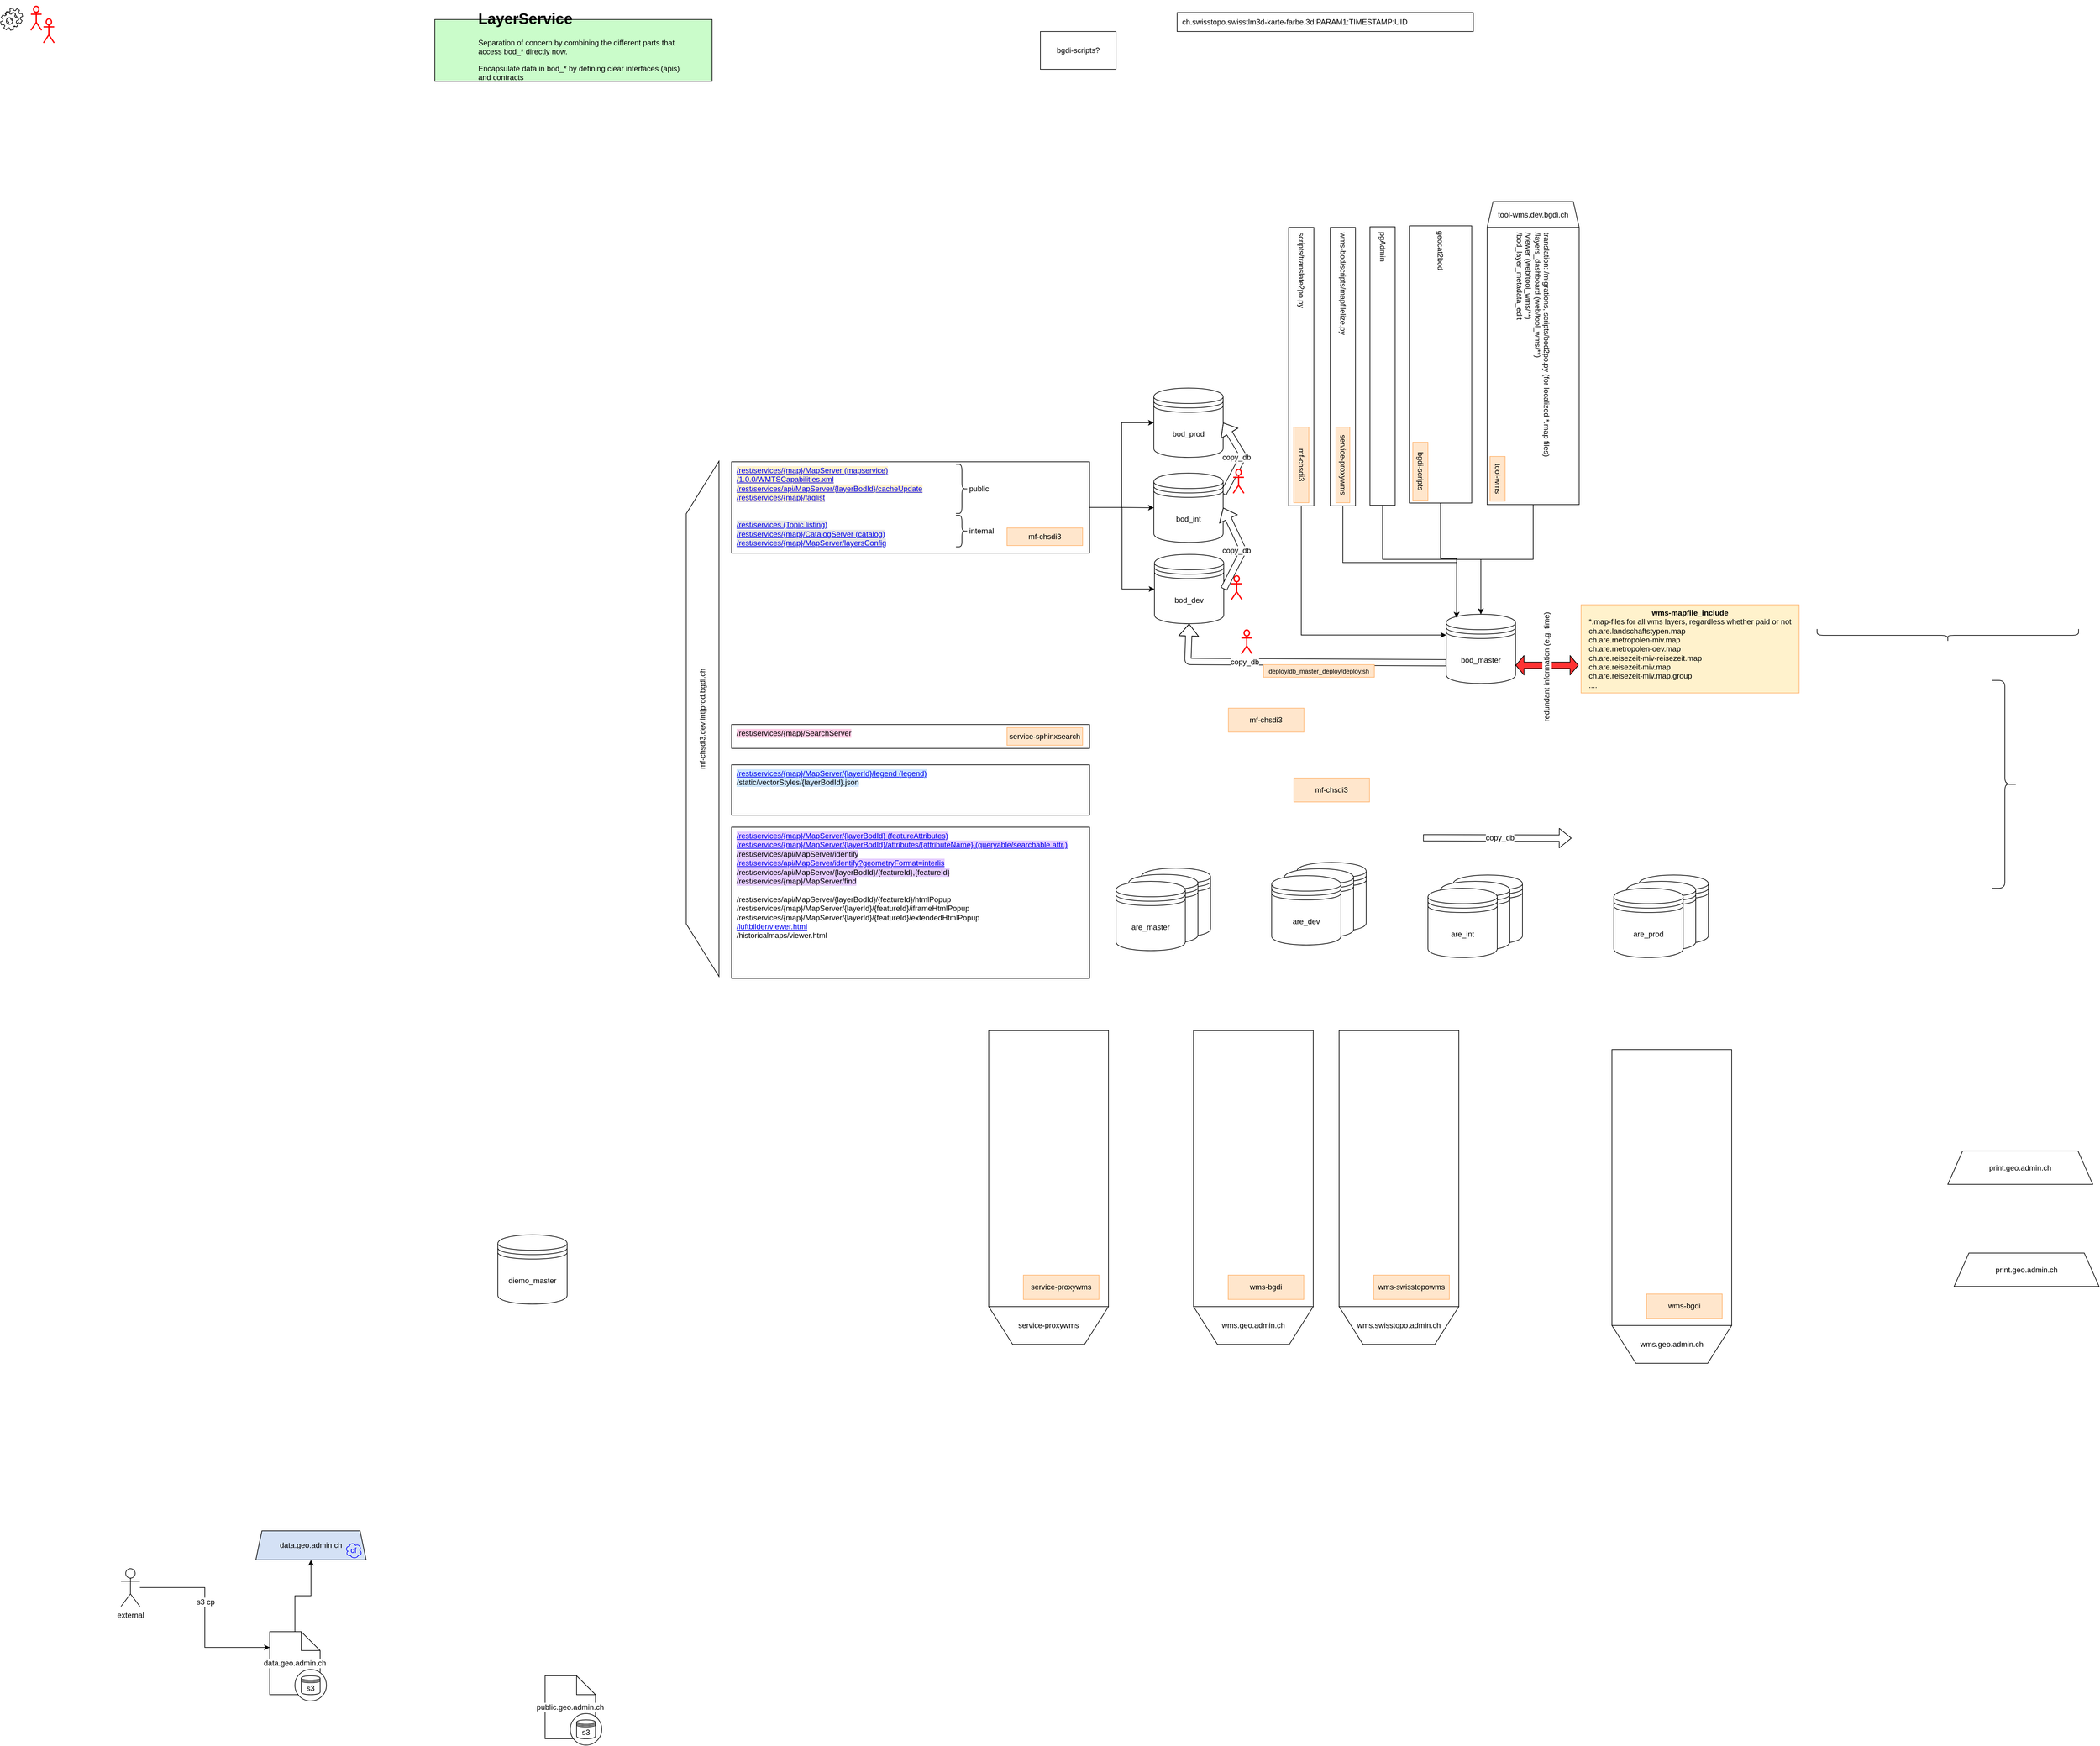 <mxGraphModel dx="1888" dy="1222" grid="1" gridSize="10" guides="1" tooltips="1" connect="1" arrows="1" fold="1" page="1" pageScale="1" pageWidth="4681" pageHeight="3300" background="#ffffff"><root><mxCell id="0"/><mxCell id="1" parent="0"/><mxCell id="78" value="" style="rounded=0;whiteSpace=wrap;html=1;fillColor=#CAFCCA;" parent="1" vertex="1"><mxGeometry x="769" y="71" width="440" height="98" as="geometry"/></mxCell><mxCell id="3" value="bod_master" style="shape=datastore;whiteSpace=wrap;html=1;" parent="1" vertex="1"><mxGeometry x="2374" y="1015" width="110" height="110" as="geometry"/></mxCell><mxCell id="15" value="ch.swisstopo.swisstlm3d-karte-farbe.3d:PARAM1:TIMESTAMP:UID" style="rounded=0;whiteSpace=wrap;html=1;align=left;spacingLeft=6;" parent="1" vertex="1"><mxGeometry x="1947" y="60" width="470" height="30" as="geometry"/></mxCell><mxCell id="21" value="&lt;div&gt;&lt;b&gt;wms-mapfile_include&lt;br&gt;&lt;/b&gt;&lt;/div&gt;&lt;div align=&quot;left&quot;&gt;*.map-files for all wms layers, regardless whether paid or not&lt;br&gt;&lt;/div&gt;&lt;div align=&quot;left&quot;&gt;ch.are.landschaftstypen.map&lt;br&gt;ch.are.metropolen-miv.map&lt;br&gt;ch.are.metropolen-oev.map&lt;br&gt;ch.are.reisezeit-miv-reisezeit.map&lt;br&gt;ch.are.reisezeit-miv.map&lt;br&gt;ch.are.reisezeit-miv.map.group&lt;br&gt;....&lt;br&gt;&lt;/div&gt;" style="rounded=0;whiteSpace=wrap;html=1;align=center;fillColor=#FFF2CC;strokeColor=#FFB570;" parent="1" vertex="1"><mxGeometry x="2588" y="1000" width="346" height="140" as="geometry"/></mxCell><mxCell id="42" value="" style="group" parent="1" vertex="1" connectable="0"><mxGeometry x="1850" y="1418" width="150" height="131" as="geometry"/></mxCell><mxCell id="39" value="are_master" style="shape=datastore;whiteSpace=wrap;html=1;" parent="42" vertex="1"><mxGeometry x="40" width="110" height="110" as="geometry"/></mxCell><mxCell id="38" value="are_master" style="shape=datastore;whiteSpace=wrap;html=1;" parent="42" vertex="1"><mxGeometry x="20" y="10" width="110" height="110" as="geometry"/></mxCell><mxCell id="37" value="are_master" style="shape=datastore;whiteSpace=wrap;html=1;" parent="42" vertex="1"><mxGeometry y="21" width="110" height="110" as="geometry"/></mxCell><mxCell id="50" style="edgeStyle=orthogonalEdgeStyle;rounded=0;html=1;entryX=0.5;entryY=0;jettySize=auto;orthogonalLoop=1;exitX=1;exitY=0.5;" parent="1" source="16" target="3" edge="1"><mxGeometry relative="1" as="geometry"><mxPoint x="2576" y="872" as="sourcePoint"/><Array as="points"><mxPoint x="2512" y="928"/><mxPoint x="2429" y="928"/></Array></mxGeometry></mxCell><mxCell id="48" value="" style="shape=curlyBracket;whiteSpace=wrap;html=1;rounded=1;align=center;rotation=-90;" parent="1" vertex="1"><mxGeometry x="3160" y="841" width="20" height="415" as="geometry"/></mxCell><mxCell id="54" value="" style="shape=curlyBracket;whiteSpace=wrap;html=1;rounded=1;align=center;flipH=1;" parent="1" vertex="1"><mxGeometry x="3240" y="1120" width="41" height="330" as="geometry"/></mxCell><mxCell id="68" value="bgdi-scripts?" style="rounded=0;whiteSpace=wrap;html=1;" parent="1" vertex="1"><mxGeometry x="1730" y="90" width="120" height="60" as="geometry"/></mxCell><mxCell id="76" style="edgeStyle=orthogonalEdgeStyle;rounded=0;html=1;exitX=1;exitY=0.5;entryX=0.15;entryY=0.05;jettySize=auto;orthogonalLoop=1;entryPerimeter=0;" parent="1" source="89" target="3" edge="1"><mxGeometry relative="1" as="geometry"><mxPoint x="2212" y="870.941" as="sourcePoint"/><Array as="points"><mxPoint x="2210" y="933"/><mxPoint x="2390" y="933"/></Array></mxGeometry></mxCell><mxCell id="80" value="&lt;h1&gt;LayerService&lt;/h1&gt;&lt;p&gt;Separation of concern by combining the different parts that access bod_* directly now.&lt;/p&gt;&lt;p&gt;Encapsulate data in bod_* by defining clear interfaces (apis) and contracts&lt;br&gt;&lt;/p&gt;" style="text;html=1;strokeColor=none;fillColor=none;spacing=5;spacingTop=-20;whiteSpace=wrap;overflow=hidden;rounded=0;" parent="1" vertex="1"><mxGeometry x="833" y="50" width="350" height="140" as="geometry"/></mxCell><mxCell id="94" value="" style="endArrow=classic;startArrow=classic;html=1;fillColor=#FF3333;strokeColor=#000000;gradientColor=none;shape=flexArrow;endSize=4;startSize=4;" parent="1" edge="1"><mxGeometry width="50" height="50" relative="1" as="geometry"><mxPoint x="2484" y="1096" as="sourcePoint"/><mxPoint x="2584" y="1096" as="targetPoint"/></mxGeometry></mxCell><mxCell id="95" value="redundant information (e.g. time)" style="text;html=1;resizable=0;points=[];align=center;verticalAlign=middle;labelBackgroundColor=#ffffff;rotation=-90;" parent="94" vertex="1" connectable="0"><mxGeometry x="0.075" y="1" relative="1" as="geometry"><mxPoint x="-5" y="4" as="offset"/></mxGeometry></mxCell><mxCell id="96" value="" style="shape=mxgraph.bpmn.service_task;html=1;direction=south;" parent="1" vertex="1"><mxGeometry x="80" y="53" width="35" height="35" as="geometry"/></mxCell><mxCell id="97" value="" style="shape=umlActor;verticalLabelPosition=bottom;labelBackgroundColor=#ffffff;verticalAlign=top;html=1;strokeColor=#FF0000;strokeWidth=2;" parent="1" vertex="1"><mxGeometry x="128" y="50" width="17" height="38" as="geometry"/></mxCell><mxCell id="101" value="diemo_master" style="shape=datastore;whiteSpace=wrap;html=1;" parent="1" vertex="1"><mxGeometry x="869" y="2000" width="110" height="110" as="geometry"/></mxCell><mxCell id="123" value="&lt;font style=&quot;font-size: 12px&quot;&gt;print&lt;/font&gt;.geo.admin.ch" style="shape=trapezoid;perimeter=trapezoidPerimeter;whiteSpace=wrap;html=1;labelBackgroundColor=#ffffff;fontSize=12;size=0.102;" vertex="1" parent="1"><mxGeometry x="3170" y="1867" width="230" height="53" as="geometry"/></mxCell><mxCell id="152" value="" style="shape=umlActor;verticalLabelPosition=bottom;labelBackgroundColor=#ffffff;verticalAlign=top;html=1;strokeColor=#FF0000;strokeWidth=2;" vertex="1" parent="1"><mxGeometry x="148" y="70" width="17" height="38" as="geometry"/></mxCell><mxCell id="163" value="" style="shape=flexArrow;endArrow=classic;html=1;fillColor=#ffffff;fontSize=12;fontColor=#000000;exitX=0;exitY=0.7;entryX=0.5;entryY=1;" edge="1" parent="1" source="3" target="100"><mxGeometry width="50" height="50" relative="1" as="geometry"><mxPoint x="1238.345" y="1116.828" as="sourcePoint"/><mxPoint x="1474.207" y="1116.828" as="targetPoint"/><Array as="points"><mxPoint x="1964" y="1090"/></Array></mxGeometry></mxCell><mxCell id="164" value="copy_db" style="text;html=1;resizable=0;points=[];align=center;verticalAlign=middle;labelBackgroundColor=#ffffff;fontSize=12;fontColor=#000000;" vertex="1" connectable="0" parent="163"><mxGeometry x="0.254" relative="1" as="geometry"><mxPoint x="-26" as="offset"/></mxGeometry></mxCell><mxCell id="154" value="" style="shape=umlActor;verticalLabelPosition=bottom;labelBackgroundColor=#ffffff;verticalAlign=top;html=1;strokeColor=#FF0000;strokeWidth=2;shadow=0;" vertex="1" parent="1"><mxGeometry x="2049" y="1040" width="17" height="38" as="geometry"/></mxCell><mxCell id="181" value="" style="group" vertex="1" connectable="0" parent="1"><mxGeometry x="2097" y="1409" width="150" height="131" as="geometry"/></mxCell><mxCell id="182" value="are_master" style="shape=datastore;whiteSpace=wrap;html=1;" vertex="1" parent="181"><mxGeometry x="40" width="110" height="110" as="geometry"/></mxCell><mxCell id="183" value="are_master" style="shape=datastore;whiteSpace=wrap;html=1;" vertex="1" parent="181"><mxGeometry x="20" y="10" width="110" height="110" as="geometry"/></mxCell><mxCell id="184" value="are_dev" style="shape=datastore;whiteSpace=wrap;html=1;" vertex="1" parent="181"><mxGeometry y="21" width="110" height="110" as="geometry"/></mxCell><mxCell id="185" value="" style="group" vertex="1" connectable="0" parent="1"><mxGeometry x="2345" y="1429" width="150" height="131" as="geometry"/></mxCell><mxCell id="186" value="are_master" style="shape=datastore;whiteSpace=wrap;html=1;" vertex="1" parent="185"><mxGeometry x="40" width="110" height="110" as="geometry"/></mxCell><mxCell id="187" value="are_master" style="shape=datastore;whiteSpace=wrap;html=1;" vertex="1" parent="185"><mxGeometry x="20" y="10" width="110" height="110" as="geometry"/></mxCell><mxCell id="188" value="are_int" style="shape=datastore;whiteSpace=wrap;html=1;" vertex="1" parent="185"><mxGeometry y="21" width="110" height="110" as="geometry"/></mxCell><mxCell id="189" value="" style="group" vertex="1" connectable="0" parent="1"><mxGeometry x="2640" y="1429" width="150" height="131" as="geometry"/></mxCell><mxCell id="190" value="are_master" style="shape=datastore;whiteSpace=wrap;html=1;" vertex="1" parent="189"><mxGeometry x="40" width="110" height="110" as="geometry"/></mxCell><mxCell id="191" value="are_master" style="shape=datastore;whiteSpace=wrap;html=1;" vertex="1" parent="189"><mxGeometry x="20" y="10" width="110" height="110" as="geometry"/></mxCell><mxCell id="192" value="are_prod" style="shape=datastore;whiteSpace=wrap;html=1;" vertex="1" parent="189"><mxGeometry y="21" width="110" height="110" as="geometry"/></mxCell><mxCell id="193" value="" style="shape=flexArrow;endArrow=classic;html=1;fillColor=#ffffff;fontSize=12;fontColor=#000000;exitX=1;exitY=0.5;entryX=0;entryY=0.5;" edge="1" parent="1"><mxGeometry width="50" height="50" relative="1" as="geometry"><mxPoint x="2337.345" y="1369.828" as="sourcePoint"/><mxPoint x="2572.857" y="1370.429" as="targetPoint"/></mxGeometry></mxCell><mxCell id="194" value="copy_db" style="text;html=1;resizable=0;points=[];align=center;verticalAlign=middle;labelBackgroundColor=#ffffff;fontSize=12;fontColor=#000000;" vertex="1" connectable="0" parent="193"><mxGeometry x="0.254" relative="1" as="geometry"><mxPoint x="-26" as="offset"/></mxGeometry></mxCell><mxCell id="196" value="" style="group" vertex="1" connectable="0" parent="1"><mxGeometry x="1648" y="1676" width="255.88" height="498" as="geometry"/></mxCell><mxCell id="176" value="" style="group;rotation=0;" vertex="1" connectable="0" parent="196"><mxGeometry width="255.88" height="438" as="geometry"/></mxCell><mxCell id="177" value="" style="rounded=0;whiteSpace=wrap;html=1;verticalAlign=top;rotation=0;" vertex="1" parent="176"><mxGeometry width="190" height="438" as="geometry"/></mxCell><mxCell id="178" value="service-proxywms" style="rounded=0;whiteSpace=wrap;html=1;fillColor=#FFE6CC;strokeColor=#FFB570;rotation=0;" vertex="1" parent="176"><mxGeometry x="55" y="388" width="120" height="38.691" as="geometry"/></mxCell><mxCell id="180" value="service-proxywms" style="shape=trapezoid;perimeter=trapezoidPerimeter;whiteSpace=wrap;html=1;shadow=0;labelBackgroundColor=none;strokeColor=#000000;strokeWidth=1;fillColor=none;fontSize=12;fontColor=#000000;align=center;rotation=0;direction=west;" vertex="1" parent="196"><mxGeometry y="438" width="190" height="60" as="geometry"/></mxCell><mxCell id="198" value="" style="group" vertex="1" connectable="0" parent="1"><mxGeometry x="1973" y="1676" width="255.88" height="498" as="geometry"/></mxCell><mxCell id="199" value="" style="group;rotation=0;" vertex="1" connectable="0" parent="198"><mxGeometry width="255.88" height="438" as="geometry"/></mxCell><mxCell id="200" value="" style="rounded=0;whiteSpace=wrap;html=1;verticalAlign=top;rotation=0;" vertex="1" parent="199"><mxGeometry width="190" height="438" as="geometry"/></mxCell><mxCell id="201" value="wms-bgdi" style="rounded=0;whiteSpace=wrap;html=1;fillColor=#FFE6CC;strokeColor=#FFB570;rotation=0;" vertex="1" parent="199"><mxGeometry x="55" y="388" width="120" height="38.691" as="geometry"/></mxCell><mxCell id="202" value="wms.geo.admin.ch" style="shape=trapezoid;perimeter=trapezoidPerimeter;whiteSpace=wrap;html=1;shadow=0;labelBackgroundColor=none;strokeColor=#000000;strokeWidth=1;fillColor=none;fontSize=12;fontColor=#000000;align=center;rotation=0;direction=west;" vertex="1" parent="198"><mxGeometry y="438" width="190" height="60" as="geometry"/></mxCell><mxCell id="203" value="" style="group" vertex="1" connectable="0" parent="1"><mxGeometry x="2204" y="1676" width="255.88" height="498" as="geometry"/></mxCell><mxCell id="204" value="" style="group;rotation=0;" vertex="1" connectable="0" parent="203"><mxGeometry width="255.88" height="438" as="geometry"/></mxCell><mxCell id="205" value="" style="rounded=0;whiteSpace=wrap;html=1;verticalAlign=top;rotation=0;" vertex="1" parent="204"><mxGeometry width="190" height="438" as="geometry"/></mxCell><mxCell id="206" value="wms-swisstopowms" style="rounded=0;whiteSpace=wrap;html=1;fillColor=#FFE6CC;strokeColor=#FFB570;rotation=0;" vertex="1" parent="204"><mxGeometry x="55" y="388" width="120" height="38.691" as="geometry"/></mxCell><mxCell id="207" value="wms.swisstopo.admin.ch" style="shape=trapezoid;perimeter=trapezoidPerimeter;whiteSpace=wrap;html=1;shadow=0;labelBackgroundColor=none;strokeColor=#000000;strokeWidth=1;fillColor=none;fontSize=12;fontColor=#000000;align=center;rotation=0;direction=west;" vertex="1" parent="203"><mxGeometry y="438" width="190" height="60" as="geometry"/></mxCell><mxCell id="208" value="" style="group" vertex="1" connectable="0" parent="1"><mxGeometry x="2637" y="1706" width="255.88" height="498" as="geometry"/></mxCell><mxCell id="209" value="" style="group;rotation=0;" vertex="1" connectable="0" parent="208"><mxGeometry width="255.88" height="438" as="geometry"/></mxCell><mxCell id="210" value="" style="rounded=0;whiteSpace=wrap;html=1;verticalAlign=top;rotation=0;" vertex="1" parent="209"><mxGeometry width="190" height="438" as="geometry"/></mxCell><mxCell id="211" value="wms-bgdi" style="rounded=0;whiteSpace=wrap;html=1;fillColor=#FFE6CC;strokeColor=#FFB570;rotation=0;" vertex="1" parent="209"><mxGeometry x="55" y="388" width="120" height="38.691" as="geometry"/></mxCell><mxCell id="212" value="wms.geo.admin.ch" style="shape=trapezoid;perimeter=trapezoidPerimeter;whiteSpace=wrap;html=1;shadow=0;labelBackgroundColor=none;strokeColor=#000000;strokeWidth=1;fillColor=none;fontSize=12;fontColor=#000000;align=center;rotation=0;direction=west;" vertex="1" parent="208"><mxGeometry y="438" width="190" height="60" as="geometry"/></mxCell><mxCell id="220" value="" style="group" vertex="1" connectable="0" parent="1"><mxGeometry x="2028" y="647" width="408" height="147" as="geometry"/></mxCell><mxCell id="89" value="wms-bod/scripts/mapfilelize.py" style="rounded=0;whiteSpace=wrap;html=1;verticalAlign=middle;align=left;spacingLeft=6;rotation=90;" parent="220" vertex="1"><mxGeometry x="-39" y="-45" width="442" height="40" as="geometry"/></mxCell><mxCell id="90" value="service-proxywms" style="rounded=0;whiteSpace=wrap;html=1;fillColor=#FFE6CC;strokeColor=#FFB570;rotation=90;" parent="220" vertex="1"><mxGeometry x="122" y="120" width="120" height="22" as="geometry"/></mxCell><mxCell id="230" value="&lt;div align=&quot;left&quot;&gt;scripts/translate2po.py&lt;/div&gt;" style="rounded=0;whiteSpace=wrap;html=1;verticalAlign=middle;align=left;spacingLeft=6;rotation=90;" vertex="1" parent="220"><mxGeometry x="-105" y="-45" width="442" height="40" as="geometry"/></mxCell><mxCell id="231" value="mf-chsdi3" style="rounded=0;whiteSpace=wrap;html=1;fillColor=#FFE6CC;strokeColor=#FFB570;rotation=90;" vertex="1" parent="220"><mxGeometry x="56" y="119" width="120" height="24" as="geometry"/></mxCell><mxCell id="224" style="edgeStyle=orthogonalEdgeStyle;rounded=0;html=1;entryX=0.5;entryY=0;jettySize=auto;orthogonalLoop=1;fontSize=12;fontColor=#000000;exitX=1;exitY=0.5;" edge="1" parent="1" source="72" target="3"><mxGeometry relative="1" as="geometry"><Array as="points"><mxPoint x="2273" y="928"/><mxPoint x="2429" y="928"/></Array></mxGeometry></mxCell><mxCell id="72" value="pgAdmin" style="rounded=0;whiteSpace=wrap;html=1;spacingLeft=6;align=left;rotation=90;" parent="1" vertex="1"><mxGeometry x="2052" y="601" width="442" height="40" as="geometry"/></mxCell><mxCell id="222" value="" style="group" vertex="1" connectable="0" parent="1"><mxGeometry x="2292" y="360" width="440" height="452" as="geometry"/></mxCell><mxCell id="221" value="tool-wms.dev.bgdi.ch" style="shape=trapezoid;perimeter=trapezoidPerimeter;whiteSpace=wrap;html=1;shadow=0;labelBackgroundColor=none;strokeColor=#000000;strokeWidth=1;fillColor=none;fontSize=12;fontColor=#000000;align=center;size=0.064;labelBorderColor=none;rounded=0;comic=0;" vertex="1" parent="222"><mxGeometry x="147" width="146" height="41" as="geometry"/></mxCell><mxCell id="16" value="&lt;div&gt;translation: /migrations, scripts/bod2po.py (for localized *.map files)&lt;/div&gt;&lt;div&gt;/layers_dashboard (web/tool_wms/**)&lt;/div&gt;&lt;div&gt;/viewer (web/tool_wms/**)&lt;/div&gt;&lt;div&gt;/bod_layer_metadata_edit&lt;/div&gt;" style="rounded=0;whiteSpace=wrap;html=1;align=left;verticalAlign=middle;spacingLeft=6;rotation=90;" parent="222" vertex="1"><mxGeometry y="188" width="440" height="146" as="geometry"/></mxCell><mxCell id="85" value="tool-wms" style="rounded=0;whiteSpace=wrap;html=1;fillColor=#FFE6CC;strokeColor=#FFB570;rotation=90;" parent="222" vertex="1"><mxGeometry x="128" y="428" width="71" height="24" as="geometry"/></mxCell><mxCell id="223" style="edgeStyle=orthogonalEdgeStyle;rounded=0;html=1;entryX=0.15;entryY=0.05;entryPerimeter=0;jettySize=auto;orthogonalLoop=1;fontSize=12;fontColor=#000000;" edge="1" parent="1" source="69" target="3"><mxGeometry relative="1" as="geometry"/></mxCell><mxCell id="69" value="geocat2bod" style="rounded=0;whiteSpace=wrap;html=1;verticalAlign=middle;rotation=90;align=left;spacingLeft=6;" parent="1" vertex="1"><mxGeometry x="2145" y="569" width="440" height="99" as="geometry"/></mxCell><mxCell id="87" value="bgdi-scripts" style="rounded=0;whiteSpace=wrap;html=1;fillColor=#FFE6CC;strokeColor=#FFB570;rotation=90;" parent="1" vertex="1"><mxGeometry x="2287" y="776" width="92" height="24" as="geometry"/></mxCell><mxCell id="63" value="external" style="shape=umlActor;verticalLabelPosition=bottom;labelBackgroundColor=#ffffff;verticalAlign=top;html=1;" parent="1" vertex="1"><mxGeometry x="271" y="2530" width="30" height="60" as="geometry"/></mxCell><mxCell id="109" value="" style="group;labelBackgroundColor=none;labelBorderColor=none;" parent="1" vertex="1" connectable="0"><mxGeometry x="507" y="2630" width="90" height="110" as="geometry"/></mxCell><mxCell id="106" value="data.geo.admin.ch" style="shape=note;whiteSpace=wrap;html=1;labelBackgroundColor=#ffffff;labelBorderColor=none;" parent="109" vertex="1"><mxGeometry width="80" height="100" as="geometry"/></mxCell><mxCell id="107" value="" style="ellipse;whiteSpace=wrap;html=1;aspect=fixed;" parent="109" vertex="1"><mxGeometry x="40" y="60" width="50" height="50" as="geometry"/></mxCell><mxCell id="108" value="s3" style="shape=datastore;whiteSpace=wrap;html=1;" parent="109" vertex="1"><mxGeometry x="50" y="70" width="30" height="30" as="geometry"/></mxCell><mxCell id="115" style="edgeStyle=orthogonalEdgeStyle;rounded=0;html=1;entryX=0;entryY=0.25;jettySize=auto;orthogonalLoop=1;" parent="1" source="63" target="106" edge="1"><mxGeometry relative="1" as="geometry"/></mxCell><mxCell id="116" value="s3 cp" style="text;html=1;resizable=0;points=[];align=center;verticalAlign=middle;labelBackgroundColor=#ffffff;" parent="115" vertex="1" connectable="0"><mxGeometry x="-0.316" y="-23" relative="1" as="geometry"><mxPoint x="24" y="23" as="offset"/></mxGeometry></mxCell><mxCell id="121" style="edgeStyle=orthogonalEdgeStyle;rounded=0;html=1;entryX=0.5;entryY=1;jettySize=auto;orthogonalLoop=1;" edge="1" parent="1" source="106" target="117"><mxGeometry relative="1" as="geometry"/></mxCell><mxCell id="117" value="data.geo.admin.ch" style="shape=trapezoid;perimeter=trapezoidPerimeter;whiteSpace=wrap;html=1;size=0.055;fillColor=#D4E1F5;" vertex="1" parent="1"><mxGeometry x="485" y="2470" width="175" height="46" as="geometry"/></mxCell><mxCell id="122" value="cf" style="ellipse;shape=cloud;whiteSpace=wrap;html=1;labelBackgroundColor=none;fontSize=12;strokeColor=#0000FF;fillColor=none;fontColor=#0000FF;" vertex="1" parent="1"><mxGeometry x="627" y="2488" width="26" height="26" as="geometry"/></mxCell><mxCell id="225" value="" style="group;labelBackgroundColor=none;labelBorderColor=none;" vertex="1" connectable="0" parent="1"><mxGeometry x="944" y="2700" width="90" height="110" as="geometry"/></mxCell><mxCell id="226" value="public.geo.admin.ch" style="shape=note;whiteSpace=wrap;html=1;labelBackgroundColor=#ffffff;labelBorderColor=none;" vertex="1" parent="225"><mxGeometry width="80" height="100" as="geometry"/></mxCell><mxCell id="227" value="" style="ellipse;whiteSpace=wrap;html=1;aspect=fixed;" vertex="1" parent="225"><mxGeometry x="40" y="60" width="50" height="50" as="geometry"/></mxCell><mxCell id="228" value="s3" style="shape=datastore;whiteSpace=wrap;html=1;" vertex="1" parent="225"><mxGeometry x="50" y="70" width="30" height="30" as="geometry"/></mxCell><mxCell id="229" value="&lt;font style=&quot;font-size: 12px&quot;&gt;print&lt;/font&gt;.geo.admin.ch" style="shape=trapezoid;perimeter=trapezoidPerimeter;whiteSpace=wrap;html=1;labelBackgroundColor=#ffffff;fontSize=12;size=0.102;" vertex="1" parent="1"><mxGeometry x="3180" y="2029" width="230" height="53" as="geometry"/></mxCell><mxCell id="138" value="mf-chsdi3.dev|int|prod.bgdi.ch" style="shape=trapezoid;perimeter=trapezoidPerimeter;whiteSpace=wrap;html=1;labelBackgroundColor=#ffffff;fontSize=12;size=0.102;rotation=-90;" vertex="1" parent="1"><mxGeometry x="785" y="1155" width="818" height="52" as="geometry"/></mxCell><mxCell id="232" style="edgeStyle=orthogonalEdgeStyle;rounded=0;html=1;entryX=0;entryY=0.3;jettySize=auto;orthogonalLoop=1;fontSize=12;fontColor=#000000;exitX=1;exitY=0.5;" edge="1" parent="1" source="230" target="3"><mxGeometry relative="1" as="geometry"><Array as="points"><mxPoint x="2144" y="1048"/></Array></mxGeometry></mxCell><mxCell id="83" value="mf-chsdi3" style="rounded=0;whiteSpace=wrap;html=1;fillColor=#FFE6CC;strokeColor=#FFB570;" parent="1" vertex="1"><mxGeometry x="2132.333" y="1275" width="120" height="38" as="geometry"/></mxCell><mxCell id="234" value="&lt;div&gt;&lt;span style=&quot;background-color: rgb(204 , 229 , 255)&quot;&gt;&lt;a href=&quot;https://api3.geo.admin.ch/rest/services/all/MapServer/ch.swisstopo.swisstlm3d-wanderwege/legend&quot;&gt;/rest/services/&lt;span&gt;{map}&lt;/span&gt;/MapServer/&lt;span&gt;{layerId}&lt;/span&gt;/legend&lt;span&gt; (&lt;/span&gt;&lt;span&gt;&lt;span&gt;&lt;span&gt;legend)&lt;/span&gt;&lt;/span&gt;&lt;/span&gt;&lt;/a&gt;&lt;br&gt;&lt;span&gt;&lt;span&gt;&lt;span&gt;&lt;span id=&quot;docs-internal-guid-f377c33e-7fff-17ef-c232-ae4b084a27d5&quot;&gt;/static/vectorStyles/{layerBodId}.json&lt;/span&gt;&lt;/span&gt;&lt;/span&gt;&lt;/span&gt;&lt;/span&gt;&lt;/div&gt;" style="rounded=0;whiteSpace=wrap;html=1;labelBackgroundColor=none;strokeColor=#000000;fillColor=none;fontSize=12;fontColor=#000000;align=left;spacingLeft=6;verticalAlign=top;" vertex="1" parent="1"><mxGeometry x="1240" y="1254" width="568" height="80" as="geometry"/></mxCell><mxCell id="237" value="mf-chsdi3" style="rounded=0;whiteSpace=wrap;html=1;fillColor=#FFE6CC;strokeColor=#FFB570;" vertex="1" parent="1"><mxGeometry x="2028.333" y="1164.138" width="120" height="38" as="geometry"/></mxCell><mxCell id="240" value="" style="group" vertex="1" connectable="0" parent="1"><mxGeometry x="1240" y="773" width="568" height="145" as="geometry"/></mxCell><mxCell id="136" value="&lt;span style=&quot;background-color: rgb(255 , 242 , 204)&quot;&gt;&lt;a href=&quot;https://api3.geo.admin.ch/rest/services/all/MapServer&quot;&gt;/rest/services/{map}/MapServer (mapservice)&lt;/a&gt;&lt;br&gt;&lt;/span&gt;&lt;div&gt;&lt;a href=&quot;https://wmts.geo.admin.ch/1.0.0/WMTSCapabilities.xml&quot;&gt;&lt;span style=&quot;background-color: rgb(255 , 242 , 204)&quot;&gt;/1.0.0/WMTSCapabilities.xml&lt;/span&gt;&lt;/a&gt;&lt;/div&gt;&lt;div&gt;&lt;a href=&quot;https://api3.geo.admin.ch/rest/services/api/MapServer/ch.swisstopo.swisstlm3d-wanderwege/cacheUpdate&quot;&gt;&lt;span style=&quot;background-color: rgb(255 , 242 , 204)&quot;&gt;&lt;span id=&quot;docs-internal-guid-e8a094a2-7fff-84b5-9b4a-e3629a37a449&quot;&gt;/rest/services/api/MapServer/{layerBodId}/cacheUpdate&lt;/span&gt;&lt;/span&gt;&lt;/a&gt;&lt;/div&gt;&lt;div&gt;&lt;a href=&quot;https://api3.geo.admin.ch/rest/services/ech/faqlist&quot;&gt;&lt;span style=&quot;background-color: rgb(255 , 242 , 204)&quot;&gt;&lt;span id=&quot;docs-internal-guid-fb54483c-7fff-f1c6-9b50-40b3748192b0&quot;&gt;/rest/services/{map}/faqlist&lt;/span&gt;&lt;/span&gt;&lt;/a&gt;&lt;/div&gt;&lt;div&gt;&lt;br&gt;&lt;/div&gt;&lt;div&gt;&lt;br&gt;&lt;span style=&quot;background-color: rgb(255 , 242 , 204)&quot;&gt;&lt;span id=&quot;docs-internal-guid-fb54483c-7fff-f1c6-9b50-40b3748192b0&quot;&gt;&lt;/span&gt;&lt;/span&gt;&lt;/div&gt;&lt;div&gt;&lt;a href=&quot;https://api3.geo.admin.ch/rest/services&quot;&gt;&lt;span style=&quot;background-color: rgb(230 , 230 , 230)&quot;&gt;&lt;span id=&quot;docs-internal-guid-ffcf052f-7fff-fcf8-94c6-188cc925abda&quot;&gt;/rest/services (Topic listing)&lt;/span&gt;&lt;/span&gt;&lt;/a&gt;&lt;/div&gt;&lt;div&gt;&lt;span style=&quot;background-color: rgb(230 , 230 , 230)&quot;&gt;&lt;a href=&quot;https://api3.geo.admin.ch/rest/services/ech/CatalogServer&quot;&gt;/rest/services/&lt;span&gt;{map}&lt;/span&gt;/CatalogServer&lt;span&gt; (&lt;/span&gt;&lt;span&gt;&lt;span&gt;&lt;span&gt;catalog&lt;span&gt;)&lt;/span&gt;&lt;/span&gt;&lt;/span&gt;&lt;/span&gt;&lt;/a&gt;&lt;br&gt;&lt;a href=&quot;https://api3.geo.admin.ch/rest/services/ech/MapServer/layersConfig&quot;&gt;&lt;span&gt;&lt;span&gt;&lt;span&gt;&lt;span&gt;&lt;span id=&quot;docs-internal-guid-c25aa26a-7fff-fa85-1d20-a74f10579927&quot;&gt;/rest/services/{map}/MapServer/layersConfig&lt;/span&gt;&lt;/span&gt;&lt;/span&gt;&lt;/span&gt;&lt;/span&gt;&lt;/a&gt;&lt;/span&gt;&lt;/div&gt;" style="rounded=0;whiteSpace=wrap;html=1;labelBackgroundColor=none;strokeColor=#000000;fillColor=none;fontSize=12;fontColor=#000000;align=left;spacingLeft=6;verticalAlign=top;" vertex="1" parent="240"><mxGeometry width="568" height="145" as="geometry"/></mxCell><mxCell id="235" value="mf-chsdi3" style="rounded=0;whiteSpace=wrap;html=1;fillColor=#FFE6CC;strokeColor=#FFB570;" vertex="1" parent="240"><mxGeometry x="437" y="105" width="120" height="28" as="geometry"/></mxCell><mxCell id="238" value="public" style="shape=curlyBracket;whiteSpace=wrap;html=1;rounded=1;align=left;flipH=1;labelPosition=right;verticalLabelPosition=middle;verticalAlign=middle;" vertex="1" parent="240"><mxGeometry x="356" y="4" width="19" height="78" as="geometry"/></mxCell><mxCell id="239" value="internal" style="shape=curlyBracket;whiteSpace=wrap;html=1;rounded=1;align=left;flipH=1;labelPosition=right;verticalLabelPosition=middle;verticalAlign=middle;" vertex="1" parent="240"><mxGeometry x="356" y="85" width="19" height="50" as="geometry"/></mxCell><mxCell id="241" value="" style="group" vertex="1" connectable="0" parent="1"><mxGeometry x="1240" y="1190" width="568" height="38" as="geometry"/></mxCell><mxCell id="233" value="&lt;span style=&quot;background-color: rgb(255 , 204 , 230)&quot;&gt;&lt;span id=&quot;docs-internal-guid-59db4730-7fff-5125-c4c7-e5c778c4b051&quot;&gt;/rest/services/{map}/SearchServer&lt;/span&gt;&lt;/span&gt;" style="rounded=0;whiteSpace=wrap;html=1;labelBackgroundColor=none;strokeColor=#000000;fillColor=none;fontSize=12;fontColor=#000000;align=left;spacingLeft=6;verticalAlign=top;" vertex="1" parent="241"><mxGeometry width="568" height="38" as="geometry"/></mxCell><mxCell id="236" value="service-sphinxsearch" style="rounded=0;whiteSpace=wrap;html=1;fillColor=#FFE6CC;strokeColor=#FFB570;" vertex="1" parent="241"><mxGeometry x="437" y="5" width="120" height="28" as="geometry"/></mxCell><mxCell id="242" value="&lt;span style=&quot;background-color: rgb(229 , 204 , 255)&quot;&gt;&lt;a href=&quot;https://api3.geo.admin.ch/rest/services/all/MapServer/ch.swisstopo.swisstlm3d-wanderwege&quot;&gt;/rest/services/{map}/MapServer/{layerBodId} (featureAttributes)&lt;/a&gt;&lt;/span&gt;&lt;br&gt;&lt;div&gt;&lt;span style=&quot;background-color: rgb(229 , 204 , 255)&quot;&gt;&lt;a href=&quot;https://api3.geo.admin.ch/rest/services/all/MapServer/ch.swisstopo.swisstlm3d-wanderwege/attributes/tunneltype&quot;&gt;/rest/services/{map}/MapServer/{layerBodId}/attributes/{attributeName} (queryable/searchable attr.)&lt;/a&gt;&lt;/span&gt;&lt;span&gt;&lt;br&gt;&lt;/span&gt;&lt;/div&gt;&lt;div&gt;&lt;span style=&quot;background-color: rgb(229 , 204 , 255)&quot;&gt;/rest/services/api/MapServer/identify&lt;span&gt;&lt;/span&gt;&lt;br&gt;&lt;a href=&quot;https://api3.geo.admin.ch/rest/services/api/MapServer/identify?geometry=2682414.312,1257059.381&amp;amp;geometryType=esriGeometryPoint&amp;amp;layers=all:ch.bazl.projektierungszonen-flughafenanlagen.oereb&amp;amp;mapExtent=2480000,170000,2840000,1310000&amp;amp;imageDisplay=3600,2400,96&amp;amp;tolerance=0&amp;amp;geometryFormat=interlis&amp;amp;sr=2056&quot;&gt;&lt;span&gt;&lt;span id=&quot;docs-internal-guid-39d05cca-7fff-4f6a-098e-4504a6092055&quot;&gt;/rest/services/api/MapServer/identify?geometryFormat=interlis&lt;/span&gt;&lt;/span&gt;&lt;/a&gt;&lt;/span&gt;&lt;/div&gt;&lt;div&gt;&lt;span style=&quot;background-color: rgb(229 , 204 , 255)&quot;&gt;/rest/services/api/MapServer/{layerBodId}/{featureId},{featureId}&lt;/span&gt;&lt;/div&gt;&lt;div&gt;&lt;span style=&quot;background-color: rgb(229 , 204 , 255)&quot;&gt;&lt;span id=&quot;docs-internal-guid-bea46611-7fff-d711-6b98-a5b0b0bd5f4b&quot;&gt;/rest/services/{map}/MapServer/find&lt;/span&gt;&lt;/span&gt;&lt;span&gt;&lt;br&gt;&lt;/span&gt;&lt;/div&gt;&lt;div&gt;&lt;span&gt;&lt;br&gt;&lt;/span&gt;&lt;/div&gt;&lt;div&gt;&lt;span&gt;/rest/services/api/MapServer/{layerBodId}/{featureId}/htmlPopup&lt;/span&gt;&lt;span id=&quot;docs-internal-guid-bea46611-7fff-d711-6b98-a5b0b0bd5f4b&quot;&gt;&lt;/span&gt;&lt;/div&gt;&lt;div&gt;/rest/services/{map}/MapServer/{layerId}/{featureId}/iframeHtmlPopup&lt;/div&gt;&lt;div&gt;/rest/services/{map}/MapServer/{layerId}/{featureId}/extendedHtmlPopup&lt;/div&gt;&lt;div&gt;&lt;a href=&quot;https://api3.geo.admin.ch/luftbilder/viewer.html&quot;&gt;/luftbilder/viewer.html&lt;/a&gt;&lt;/div&gt;&lt;div&gt;/historicalmaps/viewer.html&lt;br&gt;&lt;/div&gt;" style="rounded=0;whiteSpace=wrap;html=1;labelBackgroundColor=none;strokeColor=#000000;fillColor=none;fontSize=12;fontColor=#000000;align=left;spacingLeft=6;verticalAlign=top;glass=0;" vertex="1" parent="1"><mxGeometry x="1240" y="1353" width="568" height="240" as="geometry"/></mxCell><mxCell id="150" value="deploy/db_master_deploy/deploy.sh" style="text;html=1;strokeColor=#FFB570;fillColor=#FFE6CC;align=center;verticalAlign=middle;whiteSpace=wrap;rounded=0;labelBackgroundColor=none;fontSize=10;fontColor=#000000;" vertex="1" parent="1"><mxGeometry x="2084" y="1095" width="176" height="20" as="geometry"/></mxCell><mxCell id="245" style="edgeStyle=orthogonalEdgeStyle;rounded=0;html=1;entryX=0;entryY=0.5;jettySize=auto;orthogonalLoop=1;" edge="1" parent="1" source="136" target="125"><mxGeometry relative="1" as="geometry"/></mxCell><mxCell id="246" style="edgeStyle=orthogonalEdgeStyle;rounded=0;html=1;entryX=0;entryY=0.5;jettySize=auto;orthogonalLoop=1;" edge="1" parent="1" source="136" target="124"><mxGeometry relative="1" as="geometry"/></mxCell><mxCell id="247" style="edgeStyle=orthogonalEdgeStyle;rounded=0;html=1;entryX=0;entryY=0.5;jettySize=auto;orthogonalLoop=1;" edge="1" parent="1" source="136" target="100"><mxGeometry relative="1" as="geometry"/></mxCell><mxCell id="249" value="" style="group" vertex="1" connectable="0" parent="1"><mxGeometry x="1910" y="656" width="143" height="374" as="geometry"/></mxCell><mxCell id="125" value="bod_prod" style="shape=datastore;whiteSpace=wrap;html=1;" vertex="1" parent="249"><mxGeometry width="110" height="110" as="geometry"/></mxCell><mxCell id="161" value="" style="shape=flexArrow;endArrow=classic;html=1;fillColor=#ffffff;fontSize=12;fontColor=#000000;exitX=1;exitY=0.3;entryX=1;entryY=0.5;" edge="1" parent="249" source="124" target="125"><mxGeometry width="50" height="50" relative="1" as="geometry"><mxPoint x="-343.655" y="694.828" as="sourcePoint"/><mxPoint x="-148" y="695" as="targetPoint"/><Array as="points"><mxPoint x="142" y="108"/></Array></mxGeometry></mxCell><mxCell id="162" value="copy_db" style="text;html=1;resizable=0;points=[];align=center;verticalAlign=middle;labelBackgroundColor=#ffffff;fontSize=12;fontColor=#000000;" vertex="1" connectable="0" parent="161"><mxGeometry x="0.254" relative="1" as="geometry"><mxPoint x="-4" y="13" as="offset"/></mxGeometry></mxCell><mxCell id="124" value="bod_int" style="shape=datastore;whiteSpace=wrap;html=1;" vertex="1" parent="249"><mxGeometry y="135" width="110" height="110" as="geometry"/></mxCell><mxCell id="100" value="bod_dev" style="shape=datastore;whiteSpace=wrap;html=1;" parent="249" vertex="1"><mxGeometry x="1" y="264" width="110" height="110" as="geometry"/></mxCell><mxCell id="159" value="" style="shape=flexArrow;endArrow=classic;html=1;fillColor=#ffffff;fontSize=12;fontColor=#000000;exitX=1;exitY=0.5;entryX=1;entryY=0.5;" edge="1" parent="249" source="100" target="124"><mxGeometry width="50" height="50" relative="1" as="geometry"><mxPoint x="-1678" y="1648" as="sourcePoint"/><mxPoint x="-1628" y="1598" as="targetPoint"/><Array as="points"><mxPoint x="142" y="258"/></Array></mxGeometry></mxCell><mxCell id="160" value="copy_db" style="text;html=1;resizable=0;points=[];align=center;verticalAlign=middle;labelBackgroundColor=#ffffff;fontSize=12;fontColor=#000000;" vertex="1" connectable="0" parent="159"><mxGeometry x="0.254" relative="1" as="geometry"><mxPoint x="-2" y="19" as="offset"/></mxGeometry></mxCell><mxCell id="153" value="" style="shape=umlActor;verticalLabelPosition=bottom;labelBackgroundColor=#ffffff;verticalAlign=top;html=1;strokeColor=#FF0000;strokeWidth=2;" vertex="1" parent="249"><mxGeometry x="126" y="129" width="17" height="38" as="geometry"/></mxCell><mxCell id="151" value="" style="shape=umlActor;verticalLabelPosition=bottom;labelBackgroundColor=#ffffff;verticalAlign=top;html=1;strokeColor=#FF0000;strokeWidth=2;" vertex="1" parent="249"><mxGeometry x="123" y="298" width="17" height="38" as="geometry"/></mxCell></root></mxGraphModel>